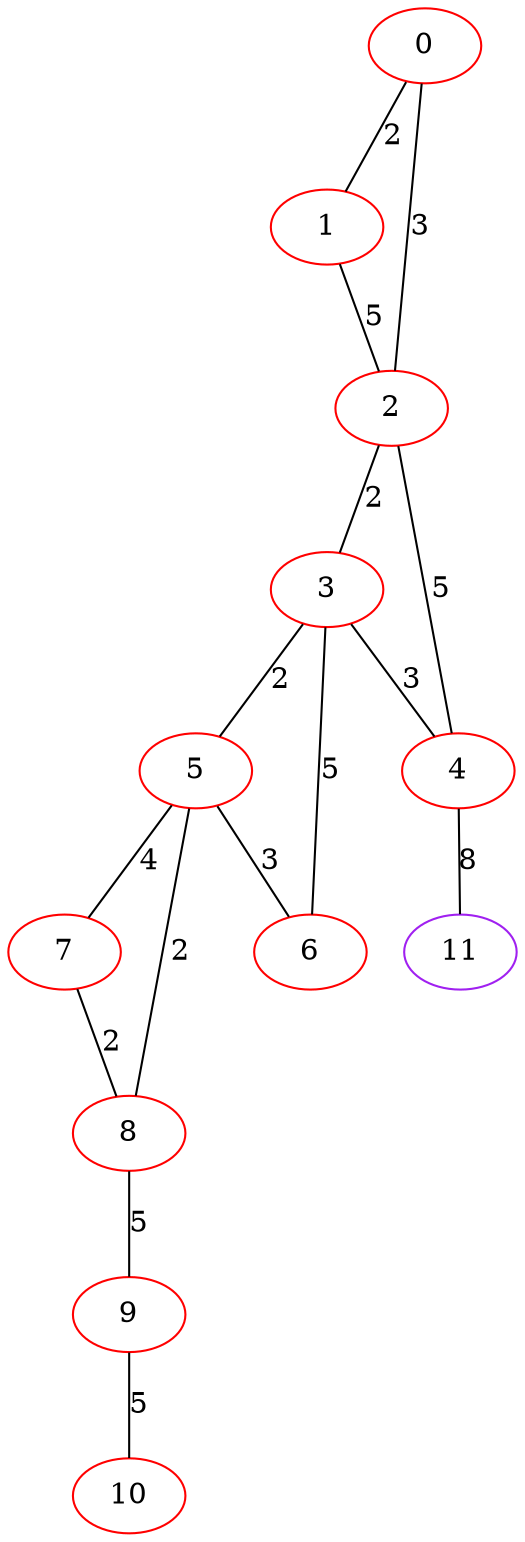graph "" {
0 [color=red, weight=1];
1 [color=red, weight=1];
2 [color=red, weight=1];
3 [color=red, weight=1];
4 [color=red, weight=1];
5 [color=red, weight=1];
6 [color=red, weight=1];
7 [color=red, weight=1];
8 [color=red, weight=1];
9 [color=red, weight=1];
10 [color=red, weight=1];
11 [color=purple, weight=4];
0 -- 1  [key=0, label=2];
0 -- 2  [key=0, label=3];
1 -- 2  [key=0, label=5];
2 -- 3  [key=0, label=2];
2 -- 4  [key=0, label=5];
3 -- 4  [key=0, label=3];
3 -- 5  [key=0, label=2];
3 -- 6  [key=0, label=5];
4 -- 11  [key=0, label=8];
5 -- 8  [key=0, label=2];
5 -- 6  [key=0, label=3];
5 -- 7  [key=0, label=4];
7 -- 8  [key=0, label=2];
8 -- 9  [key=0, label=5];
9 -- 10  [key=0, label=5];
}
